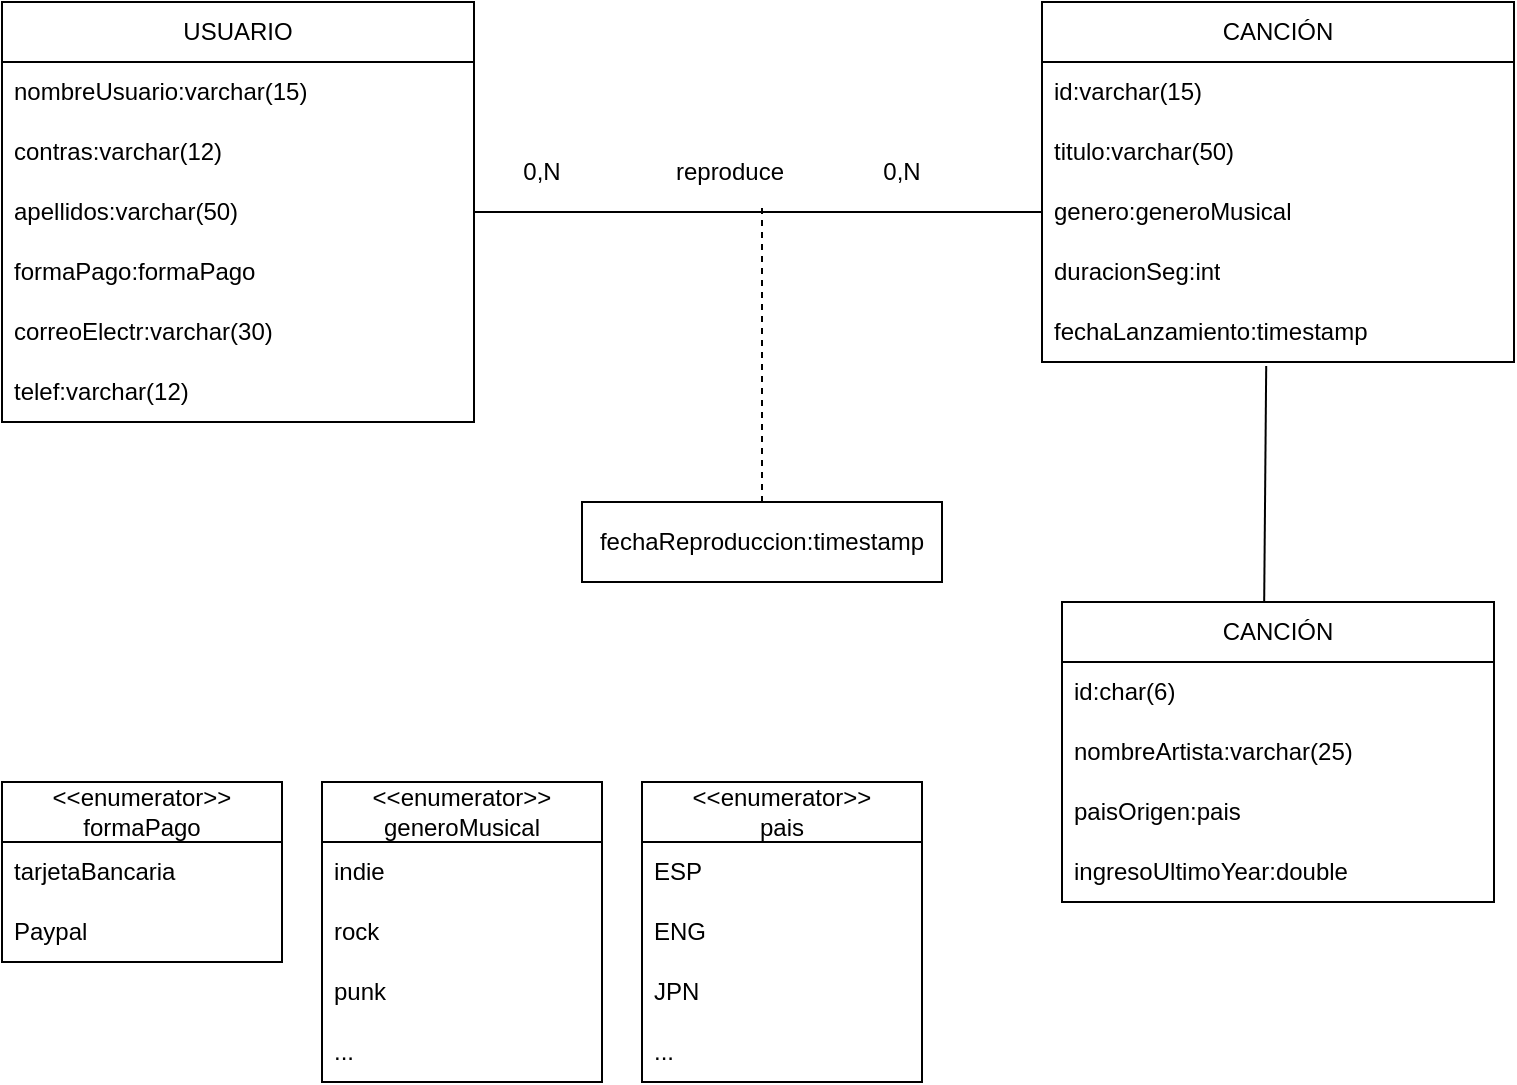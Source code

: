 <mxfile version="23.1.2" type="github">
  <diagram name="Página-1" id="JlnmGvt2A787iFXEalAE">
    <mxGraphModel dx="1050" dy="558" grid="1" gridSize="10" guides="1" tooltips="1" connect="1" arrows="1" fold="1" page="1" pageScale="1" pageWidth="827" pageHeight="1169" math="0" shadow="0">
      <root>
        <mxCell id="0" />
        <mxCell id="1" parent="0" />
        <mxCell id="7eNA12mq8woD1naOaloX-3" value="USUARIO" style="swimlane;fontStyle=0;childLayout=stackLayout;horizontal=1;startSize=30;horizontalStack=0;resizeParent=1;resizeParentMax=0;resizeLast=0;collapsible=1;marginBottom=0;whiteSpace=wrap;html=1;" vertex="1" parent="1">
          <mxGeometry x="50" y="20" width="236" height="210" as="geometry" />
        </mxCell>
        <mxCell id="7eNA12mq8woD1naOaloX-4" value="nombreUsuario:varchar(15)" style="text;strokeColor=none;fillColor=none;align=left;verticalAlign=middle;spacingLeft=4;spacingRight=4;overflow=hidden;points=[[0,0.5],[1,0.5]];portConstraint=eastwest;rotatable=0;whiteSpace=wrap;html=1;" vertex="1" parent="7eNA12mq8woD1naOaloX-3">
          <mxGeometry y="30" width="236" height="30" as="geometry" />
        </mxCell>
        <mxCell id="7eNA12mq8woD1naOaloX-5" value="contras:varchar(12)" style="text;strokeColor=none;fillColor=none;align=left;verticalAlign=middle;spacingLeft=4;spacingRight=4;overflow=hidden;points=[[0,0.5],[1,0.5]];portConstraint=eastwest;rotatable=0;whiteSpace=wrap;html=1;" vertex="1" parent="7eNA12mq8woD1naOaloX-3">
          <mxGeometry y="60" width="236" height="30" as="geometry" />
        </mxCell>
        <mxCell id="7eNA12mq8woD1naOaloX-17" value="apellidos:varchar(50)" style="text;strokeColor=none;fillColor=none;align=left;verticalAlign=middle;spacingLeft=4;spacingRight=4;overflow=hidden;points=[[0,0.5],[1,0.5]];portConstraint=eastwest;rotatable=0;whiteSpace=wrap;html=1;" vertex="1" parent="7eNA12mq8woD1naOaloX-3">
          <mxGeometry y="90" width="236" height="30" as="geometry" />
        </mxCell>
        <mxCell id="7eNA12mq8woD1naOaloX-18" value="formaPago:formaPago" style="text;strokeColor=none;fillColor=none;align=left;verticalAlign=middle;spacingLeft=4;spacingRight=4;overflow=hidden;points=[[0,0.5],[1,0.5]];portConstraint=eastwest;rotatable=0;whiteSpace=wrap;html=1;" vertex="1" parent="7eNA12mq8woD1naOaloX-3">
          <mxGeometry y="120" width="236" height="30" as="geometry" />
        </mxCell>
        <mxCell id="7eNA12mq8woD1naOaloX-19" value="correoElectr:varchar(30)" style="text;strokeColor=none;fillColor=none;align=left;verticalAlign=middle;spacingLeft=4;spacingRight=4;overflow=hidden;points=[[0,0.5],[1,0.5]];portConstraint=eastwest;rotatable=0;whiteSpace=wrap;html=1;" vertex="1" parent="7eNA12mq8woD1naOaloX-3">
          <mxGeometry y="150" width="236" height="30" as="geometry" />
        </mxCell>
        <mxCell id="7eNA12mq8woD1naOaloX-20" value="telef:varchar(12)" style="text;strokeColor=none;fillColor=none;align=left;verticalAlign=middle;spacingLeft=4;spacingRight=4;overflow=hidden;points=[[0,0.5],[1,0.5]];portConstraint=eastwest;rotatable=0;whiteSpace=wrap;html=1;" vertex="1" parent="7eNA12mq8woD1naOaloX-3">
          <mxGeometry y="180" width="236" height="30" as="geometry" />
        </mxCell>
        <mxCell id="7eNA12mq8woD1naOaloX-7" value="&lt;div&gt;&amp;lt;&amp;lt;enumerator&amp;gt;&amp;gt;&lt;/div&gt;&lt;div&gt;formaPago&lt;br&gt;&lt;/div&gt;" style="swimlane;fontStyle=0;childLayout=stackLayout;horizontal=1;startSize=30;horizontalStack=0;resizeParent=1;resizeParentMax=0;resizeLast=0;collapsible=1;marginBottom=0;whiteSpace=wrap;html=1;" vertex="1" parent="1">
          <mxGeometry x="50" y="410" width="140" height="90" as="geometry" />
        </mxCell>
        <mxCell id="7eNA12mq8woD1naOaloX-8" value="tarjetaBancaria" style="text;strokeColor=none;fillColor=none;align=left;verticalAlign=middle;spacingLeft=4;spacingRight=4;overflow=hidden;points=[[0,0.5],[1,0.5]];portConstraint=eastwest;rotatable=0;whiteSpace=wrap;html=1;" vertex="1" parent="7eNA12mq8woD1naOaloX-7">
          <mxGeometry y="30" width="140" height="30" as="geometry" />
        </mxCell>
        <mxCell id="7eNA12mq8woD1naOaloX-9" value="Paypal" style="text;strokeColor=none;fillColor=none;align=left;verticalAlign=middle;spacingLeft=4;spacingRight=4;overflow=hidden;points=[[0,0.5],[1,0.5]];portConstraint=eastwest;rotatable=0;whiteSpace=wrap;html=1;" vertex="1" parent="7eNA12mq8woD1naOaloX-7">
          <mxGeometry y="60" width="140" height="30" as="geometry" />
        </mxCell>
        <mxCell id="7eNA12mq8woD1naOaloX-21" value="" style="endArrow=none;html=1;rounded=0;exitX=1;exitY=0.5;exitDx=0;exitDy=0;entryX=0;entryY=0.5;entryDx=0;entryDy=0;" edge="1" parent="1" source="7eNA12mq8woD1naOaloX-3" target="7eNA12mq8woD1naOaloX-28">
          <mxGeometry width="50" height="50" relative="1" as="geometry">
            <mxPoint x="312" y="140" as="sourcePoint" />
            <mxPoint x="542" y="125" as="targetPoint" />
          </mxGeometry>
        </mxCell>
        <mxCell id="7eNA12mq8woD1naOaloX-22" value="reproduce" style="text;html=1;strokeColor=none;fillColor=none;align=center;verticalAlign=middle;whiteSpace=wrap;rounded=0;" vertex="1" parent="1">
          <mxGeometry x="384" y="90" width="60" height="30" as="geometry" />
        </mxCell>
        <mxCell id="7eNA12mq8woD1naOaloX-23" value="0,N" style="text;html=1;strokeColor=none;fillColor=none;align=center;verticalAlign=middle;whiteSpace=wrap;rounded=0;" vertex="1" parent="1">
          <mxGeometry x="290" y="90" width="60" height="30" as="geometry" />
        </mxCell>
        <mxCell id="7eNA12mq8woD1naOaloX-24" value="0,N" style="text;html=1;strokeColor=none;fillColor=none;align=center;verticalAlign=middle;whiteSpace=wrap;rounded=0;" vertex="1" parent="1">
          <mxGeometry x="470" y="90" width="60" height="30" as="geometry" />
        </mxCell>
        <mxCell id="7eNA12mq8woD1naOaloX-25" value="CANCIÓN" style="swimlane;fontStyle=0;childLayout=stackLayout;horizontal=1;startSize=30;horizontalStack=0;resizeParent=1;resizeParentMax=0;resizeLast=0;collapsible=1;marginBottom=0;whiteSpace=wrap;html=1;" vertex="1" parent="1">
          <mxGeometry x="570" y="20" width="236" height="180" as="geometry" />
        </mxCell>
        <mxCell id="7eNA12mq8woD1naOaloX-26" value="id:varchar(15)" style="text;strokeColor=none;fillColor=none;align=left;verticalAlign=middle;spacingLeft=4;spacingRight=4;overflow=hidden;points=[[0,0.5],[1,0.5]];portConstraint=eastwest;rotatable=0;whiteSpace=wrap;html=1;" vertex="1" parent="7eNA12mq8woD1naOaloX-25">
          <mxGeometry y="30" width="236" height="30" as="geometry" />
        </mxCell>
        <mxCell id="7eNA12mq8woD1naOaloX-27" value="titulo:varchar(50)" style="text;strokeColor=none;fillColor=none;align=left;verticalAlign=middle;spacingLeft=4;spacingRight=4;overflow=hidden;points=[[0,0.5],[1,0.5]];portConstraint=eastwest;rotatable=0;whiteSpace=wrap;html=1;" vertex="1" parent="7eNA12mq8woD1naOaloX-25">
          <mxGeometry y="60" width="236" height="30" as="geometry" />
        </mxCell>
        <mxCell id="7eNA12mq8woD1naOaloX-28" value="genero:generoMusical" style="text;strokeColor=none;fillColor=none;align=left;verticalAlign=middle;spacingLeft=4;spacingRight=4;overflow=hidden;points=[[0,0.5],[1,0.5]];portConstraint=eastwest;rotatable=0;whiteSpace=wrap;html=1;" vertex="1" parent="7eNA12mq8woD1naOaloX-25">
          <mxGeometry y="90" width="236" height="30" as="geometry" />
        </mxCell>
        <mxCell id="7eNA12mq8woD1naOaloX-29" value="duracionSeg:int" style="text;strokeColor=none;fillColor=none;align=left;verticalAlign=middle;spacingLeft=4;spacingRight=4;overflow=hidden;points=[[0,0.5],[1,0.5]];portConstraint=eastwest;rotatable=0;whiteSpace=wrap;html=1;" vertex="1" parent="7eNA12mq8woD1naOaloX-25">
          <mxGeometry y="120" width="236" height="30" as="geometry" />
        </mxCell>
        <mxCell id="7eNA12mq8woD1naOaloX-30" value="fechaLanzamiento:timestamp" style="text;strokeColor=none;fillColor=none;align=left;verticalAlign=middle;spacingLeft=4;spacingRight=4;overflow=hidden;points=[[0,0.5],[1,0.5]];portConstraint=eastwest;rotatable=0;whiteSpace=wrap;html=1;" vertex="1" parent="7eNA12mq8woD1naOaloX-25">
          <mxGeometry y="150" width="236" height="30" as="geometry" />
        </mxCell>
        <mxCell id="7eNA12mq8woD1naOaloX-32" value="&lt;div&gt;&amp;lt;&amp;lt;enumerator&amp;gt;&amp;gt;&lt;/div&gt;&lt;div&gt;generoMusical&lt;br&gt;&lt;/div&gt;" style="swimlane;fontStyle=0;childLayout=stackLayout;horizontal=1;startSize=30;horizontalStack=0;resizeParent=1;resizeParentMax=0;resizeLast=0;collapsible=1;marginBottom=0;whiteSpace=wrap;html=1;" vertex="1" parent="1">
          <mxGeometry x="210" y="410" width="140" height="150" as="geometry" />
        </mxCell>
        <mxCell id="7eNA12mq8woD1naOaloX-33" value="indie" style="text;strokeColor=none;fillColor=none;align=left;verticalAlign=middle;spacingLeft=4;spacingRight=4;overflow=hidden;points=[[0,0.5],[1,0.5]];portConstraint=eastwest;rotatable=0;whiteSpace=wrap;html=1;" vertex="1" parent="7eNA12mq8woD1naOaloX-32">
          <mxGeometry y="30" width="140" height="30" as="geometry" />
        </mxCell>
        <mxCell id="7eNA12mq8woD1naOaloX-34" value="rock" style="text;strokeColor=none;fillColor=none;align=left;verticalAlign=middle;spacingLeft=4;spacingRight=4;overflow=hidden;points=[[0,0.5],[1,0.5]];portConstraint=eastwest;rotatable=0;whiteSpace=wrap;html=1;" vertex="1" parent="7eNA12mq8woD1naOaloX-32">
          <mxGeometry y="60" width="140" height="30" as="geometry" />
        </mxCell>
        <mxCell id="7eNA12mq8woD1naOaloX-35" value="punk" style="text;strokeColor=none;fillColor=none;align=left;verticalAlign=middle;spacingLeft=4;spacingRight=4;overflow=hidden;points=[[0,0.5],[1,0.5]];portConstraint=eastwest;rotatable=0;whiteSpace=wrap;html=1;" vertex="1" parent="7eNA12mq8woD1naOaloX-32">
          <mxGeometry y="90" width="140" height="30" as="geometry" />
        </mxCell>
        <mxCell id="7eNA12mq8woD1naOaloX-36" value="..." style="text;strokeColor=none;fillColor=none;align=left;verticalAlign=middle;spacingLeft=4;spacingRight=4;overflow=hidden;points=[[0,0.5],[1,0.5]];portConstraint=eastwest;rotatable=0;whiteSpace=wrap;html=1;" vertex="1" parent="7eNA12mq8woD1naOaloX-32">
          <mxGeometry y="120" width="140" height="30" as="geometry" />
        </mxCell>
        <mxCell id="7eNA12mq8woD1naOaloX-37" value="&lt;div&gt;&amp;lt;&amp;lt;enumerator&amp;gt;&amp;gt;&lt;/div&gt;&lt;div&gt;pais&lt;br&gt;&lt;/div&gt;" style="swimlane;fontStyle=0;childLayout=stackLayout;horizontal=1;startSize=30;horizontalStack=0;resizeParent=1;resizeParentMax=0;resizeLast=0;collapsible=1;marginBottom=0;whiteSpace=wrap;html=1;" vertex="1" parent="1">
          <mxGeometry x="370" y="410" width="140" height="150" as="geometry" />
        </mxCell>
        <mxCell id="7eNA12mq8woD1naOaloX-38" value="ESP" style="text;strokeColor=none;fillColor=none;align=left;verticalAlign=middle;spacingLeft=4;spacingRight=4;overflow=hidden;points=[[0,0.5],[1,0.5]];portConstraint=eastwest;rotatable=0;whiteSpace=wrap;html=1;" vertex="1" parent="7eNA12mq8woD1naOaloX-37">
          <mxGeometry y="30" width="140" height="30" as="geometry" />
        </mxCell>
        <mxCell id="7eNA12mq8woD1naOaloX-39" value="ENG" style="text;strokeColor=none;fillColor=none;align=left;verticalAlign=middle;spacingLeft=4;spacingRight=4;overflow=hidden;points=[[0,0.5],[1,0.5]];portConstraint=eastwest;rotatable=0;whiteSpace=wrap;html=1;" vertex="1" parent="7eNA12mq8woD1naOaloX-37">
          <mxGeometry y="60" width="140" height="30" as="geometry" />
        </mxCell>
        <mxCell id="7eNA12mq8woD1naOaloX-40" value="JPN" style="text;strokeColor=none;fillColor=none;align=left;verticalAlign=middle;spacingLeft=4;spacingRight=4;overflow=hidden;points=[[0,0.5],[1,0.5]];portConstraint=eastwest;rotatable=0;whiteSpace=wrap;html=1;" vertex="1" parent="7eNA12mq8woD1naOaloX-37">
          <mxGeometry y="90" width="140" height="30" as="geometry" />
        </mxCell>
        <mxCell id="7eNA12mq8woD1naOaloX-41" value="..." style="text;strokeColor=none;fillColor=none;align=left;verticalAlign=middle;spacingLeft=4;spacingRight=4;overflow=hidden;points=[[0,0.5],[1,0.5]];portConstraint=eastwest;rotatable=0;whiteSpace=wrap;html=1;" vertex="1" parent="7eNA12mq8woD1naOaloX-37">
          <mxGeometry y="120" width="140" height="30" as="geometry" />
        </mxCell>
        <mxCell id="7eNA12mq8woD1naOaloX-43" value="CANCIÓN" style="swimlane;fontStyle=0;childLayout=stackLayout;horizontal=1;startSize=30;horizontalStack=0;resizeParent=1;resizeParentMax=0;resizeLast=0;collapsible=1;marginBottom=0;whiteSpace=wrap;html=1;" vertex="1" parent="1">
          <mxGeometry x="580" y="320" width="216" height="150" as="geometry" />
        </mxCell>
        <mxCell id="7eNA12mq8woD1naOaloX-44" value="id:char(6)" style="text;strokeColor=none;fillColor=none;align=left;verticalAlign=middle;spacingLeft=4;spacingRight=4;overflow=hidden;points=[[0,0.5],[1,0.5]];portConstraint=eastwest;rotatable=0;whiteSpace=wrap;html=1;" vertex="1" parent="7eNA12mq8woD1naOaloX-43">
          <mxGeometry y="30" width="216" height="30" as="geometry" />
        </mxCell>
        <mxCell id="7eNA12mq8woD1naOaloX-45" value="nombreArtista:varchar(25)" style="text;strokeColor=none;fillColor=none;align=left;verticalAlign=middle;spacingLeft=4;spacingRight=4;overflow=hidden;points=[[0,0.5],[1,0.5]];portConstraint=eastwest;rotatable=0;whiteSpace=wrap;html=1;" vertex="1" parent="7eNA12mq8woD1naOaloX-43">
          <mxGeometry y="60" width="216" height="30" as="geometry" />
        </mxCell>
        <mxCell id="7eNA12mq8woD1naOaloX-46" value="paisOrigen:pais" style="text;strokeColor=none;fillColor=none;align=left;verticalAlign=middle;spacingLeft=4;spacingRight=4;overflow=hidden;points=[[0,0.5],[1,0.5]];portConstraint=eastwest;rotatable=0;whiteSpace=wrap;html=1;" vertex="1" parent="7eNA12mq8woD1naOaloX-43">
          <mxGeometry y="90" width="216" height="30" as="geometry" />
        </mxCell>
        <mxCell id="7eNA12mq8woD1naOaloX-47" value="ingresoUltimoYear:double" style="text;strokeColor=none;fillColor=none;align=left;verticalAlign=middle;spacingLeft=4;spacingRight=4;overflow=hidden;points=[[0,0.5],[1,0.5]];portConstraint=eastwest;rotatable=0;whiteSpace=wrap;html=1;" vertex="1" parent="7eNA12mq8woD1naOaloX-43">
          <mxGeometry y="120" width="216" height="30" as="geometry" />
        </mxCell>
        <mxCell id="7eNA12mq8woD1naOaloX-49" value="" style="endArrow=none;html=1;rounded=0;entryX=0.475;entryY=1.067;entryDx=0;entryDy=0;entryPerimeter=0;exitX=0.468;exitY=0;exitDx=0;exitDy=0;exitPerimeter=0;" edge="1" parent="1" source="7eNA12mq8woD1naOaloX-43" target="7eNA12mq8woD1naOaloX-30">
          <mxGeometry width="50" height="50" relative="1" as="geometry">
            <mxPoint x="680" y="280" as="sourcePoint" />
            <mxPoint x="730" y="230" as="targetPoint" />
          </mxGeometry>
        </mxCell>
        <mxCell id="7eNA12mq8woD1naOaloX-50" value="" style="endArrow=none;dashed=1;html=1;rounded=0;" edge="1" parent="1">
          <mxGeometry width="50" height="50" relative="1" as="geometry">
            <mxPoint x="430" y="270" as="sourcePoint" />
            <mxPoint x="430" y="120" as="targetPoint" />
            <Array as="points">
              <mxPoint x="430" y="220" />
            </Array>
          </mxGeometry>
        </mxCell>
        <mxCell id="7eNA12mq8woD1naOaloX-51" value="fechaReproduccion:timestamp" style="rounded=0;whiteSpace=wrap;html=1;fillColor=none;" vertex="1" parent="1">
          <mxGeometry x="340" y="270" width="180" height="40" as="geometry" />
        </mxCell>
      </root>
    </mxGraphModel>
  </diagram>
</mxfile>
